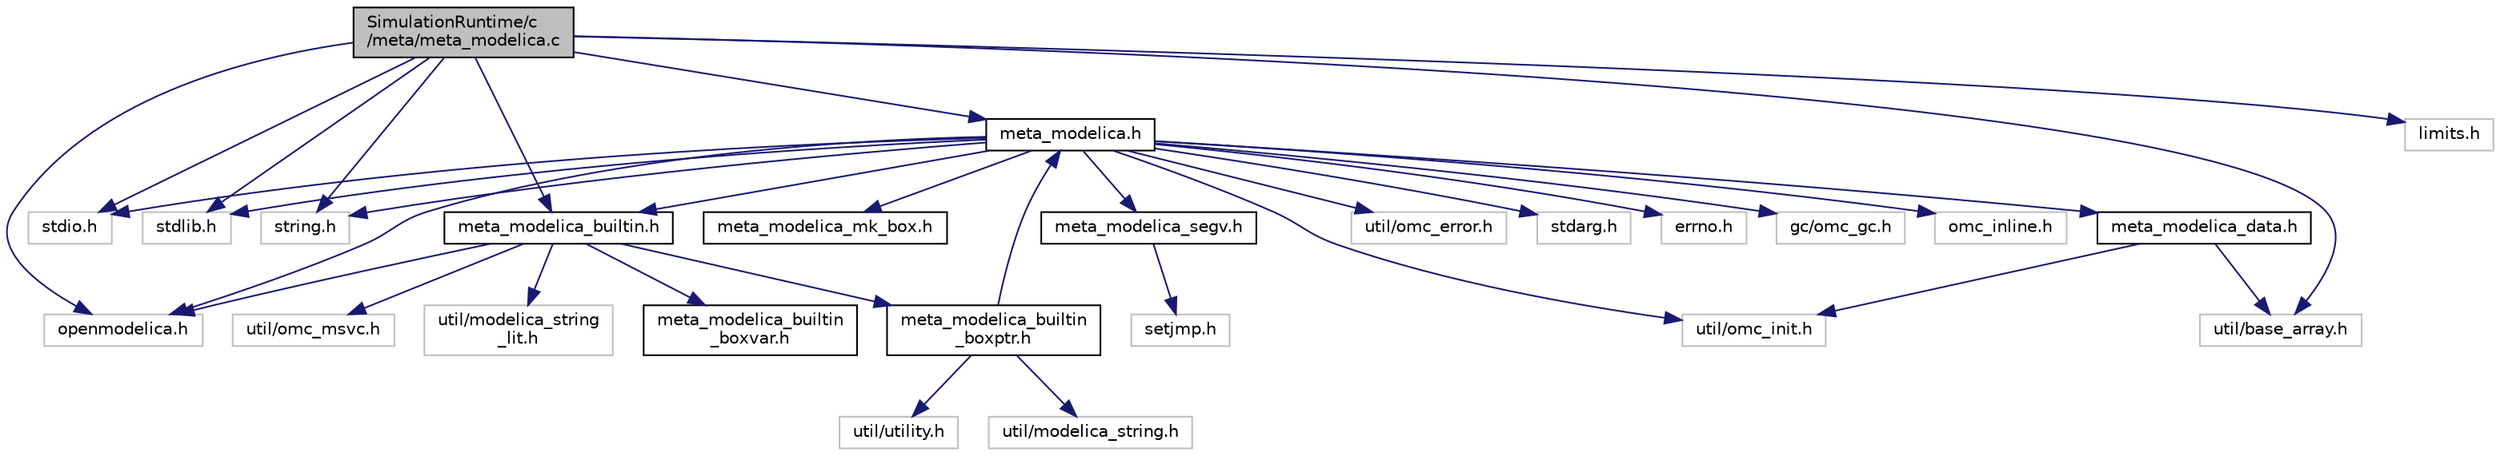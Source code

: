digraph "SimulationRuntime/c/meta/meta_modelica.c"
{
  edge [fontname="Helvetica",fontsize="10",labelfontname="Helvetica",labelfontsize="10"];
  node [fontname="Helvetica",fontsize="10",shape=record];
  Node0 [label="SimulationRuntime/c\l/meta/meta_modelica.c",height=0.2,width=0.4,color="black", fillcolor="grey75", style="filled", fontcolor="black"];
  Node0 -> Node1 [color="midnightblue",fontsize="10",style="solid",fontname="Helvetica"];
  Node1 [label="openmodelica.h",height=0.2,width=0.4,color="grey75", fillcolor="white", style="filled"];
  Node0 -> Node2 [color="midnightblue",fontsize="10",style="solid",fontname="Helvetica"];
  Node2 [label="meta_modelica.h",height=0.2,width=0.4,color="black", fillcolor="white", style="filled",URL="$d5/d4a/_simulation_runtime_2c_2meta_2meta__modelica_8h.html"];
  Node2 -> Node3 [color="midnightblue",fontsize="10",style="solid",fontname="Helvetica"];
  Node3 [label="stdio.h",height=0.2,width=0.4,color="grey75", fillcolor="white", style="filled"];
  Node2 -> Node4 [color="midnightblue",fontsize="10",style="solid",fontname="Helvetica"];
  Node4 [label="stdlib.h",height=0.2,width=0.4,color="grey75", fillcolor="white", style="filled"];
  Node2 -> Node5 [color="midnightblue",fontsize="10",style="solid",fontname="Helvetica"];
  Node5 [label="stdarg.h",height=0.2,width=0.4,color="grey75", fillcolor="white", style="filled"];
  Node2 -> Node6 [color="midnightblue",fontsize="10",style="solid",fontname="Helvetica"];
  Node6 [label="string.h",height=0.2,width=0.4,color="grey75", fillcolor="white", style="filled"];
  Node2 -> Node7 [color="midnightblue",fontsize="10",style="solid",fontname="Helvetica"];
  Node7 [label="errno.h",height=0.2,width=0.4,color="grey75", fillcolor="white", style="filled"];
  Node2 -> Node8 [color="midnightblue",fontsize="10",style="solid",fontname="Helvetica"];
  Node8 [label="gc/omc_gc.h",height=0.2,width=0.4,color="grey75", fillcolor="white", style="filled"];
  Node2 -> Node9 [color="midnightblue",fontsize="10",style="solid",fontname="Helvetica"];
  Node9 [label="omc_inline.h",height=0.2,width=0.4,color="grey75", fillcolor="white", style="filled"];
  Node2 -> Node1 [color="midnightblue",fontsize="10",style="solid",fontname="Helvetica"];
  Node2 -> Node10 [color="midnightblue",fontsize="10",style="solid",fontname="Helvetica"];
  Node10 [label="meta_modelica_data.h",height=0.2,width=0.4,color="black", fillcolor="white", style="filled",URL="$d2/d3d/_simulation_runtime_2c_2meta_2meta__modelica__data_8h.html"];
  Node10 -> Node11 [color="midnightblue",fontsize="10",style="solid",fontname="Helvetica"];
  Node11 [label="util/omc_init.h",height=0.2,width=0.4,color="grey75", fillcolor="white", style="filled"];
  Node10 -> Node12 [color="midnightblue",fontsize="10",style="solid",fontname="Helvetica"];
  Node12 [label="util/base_array.h",height=0.2,width=0.4,color="grey75", fillcolor="white", style="filled"];
  Node2 -> Node11 [color="midnightblue",fontsize="10",style="solid",fontname="Helvetica"];
  Node2 -> Node13 [color="midnightblue",fontsize="10",style="solid",fontname="Helvetica"];
  Node13 [label="meta_modelica_mk_box.h",height=0.2,width=0.4,color="black", fillcolor="white", style="filled",URL="$d8/d8c/_simulation_runtime_2c_2meta_2meta__modelica__mk__box_8h.html"];
  Node2 -> Node14 [color="midnightblue",fontsize="10",style="solid",fontname="Helvetica"];
  Node14 [label="meta_modelica_segv.h",height=0.2,width=0.4,color="black", fillcolor="white", style="filled",URL="$d1/d16/_simulation_runtime_2c_2meta_2meta__modelica__segv_8h.html"];
  Node14 -> Node15 [color="midnightblue",fontsize="10",style="solid",fontname="Helvetica"];
  Node15 [label="setjmp.h",height=0.2,width=0.4,color="grey75", fillcolor="white", style="filled"];
  Node2 -> Node16 [color="midnightblue",fontsize="10",style="solid",fontname="Helvetica"];
  Node16 [label="meta_modelica_builtin.h",height=0.2,width=0.4,color="black", fillcolor="white", style="filled",URL="$d6/d2d/_simulation_runtime_2c_2meta_2meta__modelica__builtin_8h.html"];
  Node16 -> Node1 [color="midnightblue",fontsize="10",style="solid",fontname="Helvetica"];
  Node16 -> Node17 [color="midnightblue",fontsize="10",style="solid",fontname="Helvetica"];
  Node17 [label="util/omc_msvc.h",height=0.2,width=0.4,color="grey75", fillcolor="white", style="filled"];
  Node16 -> Node18 [color="midnightblue",fontsize="10",style="solid",fontname="Helvetica"];
  Node18 [label="meta_modelica_builtin\l_boxptr.h",height=0.2,width=0.4,color="black", fillcolor="white", style="filled",URL="$d1/d9c/_simulation_runtime_2c_2meta_2meta__modelica__builtin__boxptr_8h.html"];
  Node18 -> Node19 [color="midnightblue",fontsize="10",style="solid",fontname="Helvetica"];
  Node19 [label="util/utility.h",height=0.2,width=0.4,color="grey75", fillcolor="white", style="filled"];
  Node18 -> Node2 [color="midnightblue",fontsize="10",style="solid",fontname="Helvetica"];
  Node18 -> Node20 [color="midnightblue",fontsize="10",style="solid",fontname="Helvetica"];
  Node20 [label="util/modelica_string.h",height=0.2,width=0.4,color="grey75", fillcolor="white", style="filled"];
  Node16 -> Node21 [color="midnightblue",fontsize="10",style="solid",fontname="Helvetica"];
  Node21 [label="util/modelica_string\l_lit.h",height=0.2,width=0.4,color="grey75", fillcolor="white", style="filled"];
  Node16 -> Node22 [color="midnightblue",fontsize="10",style="solid",fontname="Helvetica"];
  Node22 [label="meta_modelica_builtin\l_boxvar.h",height=0.2,width=0.4,color="black", fillcolor="white", style="filled",URL="$dc/deb/_simulation_runtime_2c_2meta_2meta__modelica__builtin__boxvar_8h.html"];
  Node2 -> Node23 [color="midnightblue",fontsize="10",style="solid",fontname="Helvetica"];
  Node23 [label="util/omc_error.h",height=0.2,width=0.4,color="grey75", fillcolor="white", style="filled"];
  Node0 -> Node16 [color="midnightblue",fontsize="10",style="solid",fontname="Helvetica"];
  Node0 -> Node12 [color="midnightblue",fontsize="10",style="solid",fontname="Helvetica"];
  Node0 -> Node3 [color="midnightblue",fontsize="10",style="solid",fontname="Helvetica"];
  Node0 -> Node24 [color="midnightblue",fontsize="10",style="solid",fontname="Helvetica"];
  Node24 [label="limits.h",height=0.2,width=0.4,color="grey75", fillcolor="white", style="filled"];
  Node0 -> Node4 [color="midnightblue",fontsize="10",style="solid",fontname="Helvetica"];
  Node0 -> Node6 [color="midnightblue",fontsize="10",style="solid",fontname="Helvetica"];
}
